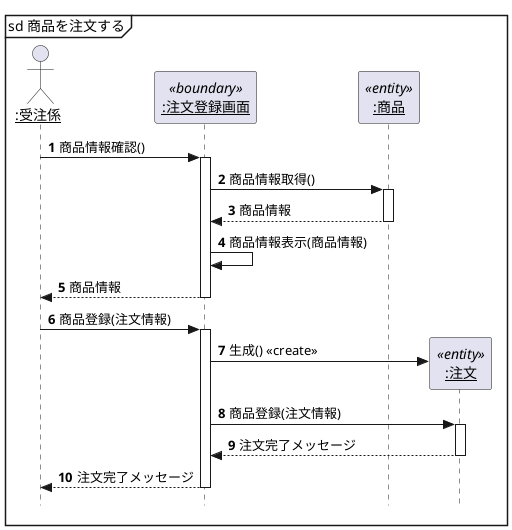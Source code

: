 @startuml 商品を注文する
hide footbox
'メッセージに自動で番号を降る
autonumber
' 厳密なUMLに準拠する
skinparam style strictuml

Actor "<u>:受注係</u>" as member
participant "<u>:注文登録画面</u>" as boundary <<boundary>>
participant "<u>:商品" as goods <<entity>>

mainframe sd 商品を注文する 

member -> boundary : 商品情報確認()
activate  boundary
    boundary -> goods : 商品情報取得()


    activate goods
        boundary <-- goods : 商品情報
    deactivate goods

    boundary -> boundary : 商品情報表示(商品情報)
    member <-- boundary : 商品情報
deactivate boundary

member -> boundary : 商品登録(注文情報)
activate  boundary
    
    create  "<u>:注文</u>" as entity <<entity>>
    boundary -> entity : 生成() <<create>>
    boundary -> entity : 商品登録(注文情報)
    activate entity
    boundary <-- entity : 注文完了メッセージ
    deactivate entity
    member <-- boundary : 注文完了メッセージ
deactivate boundary

@enduml